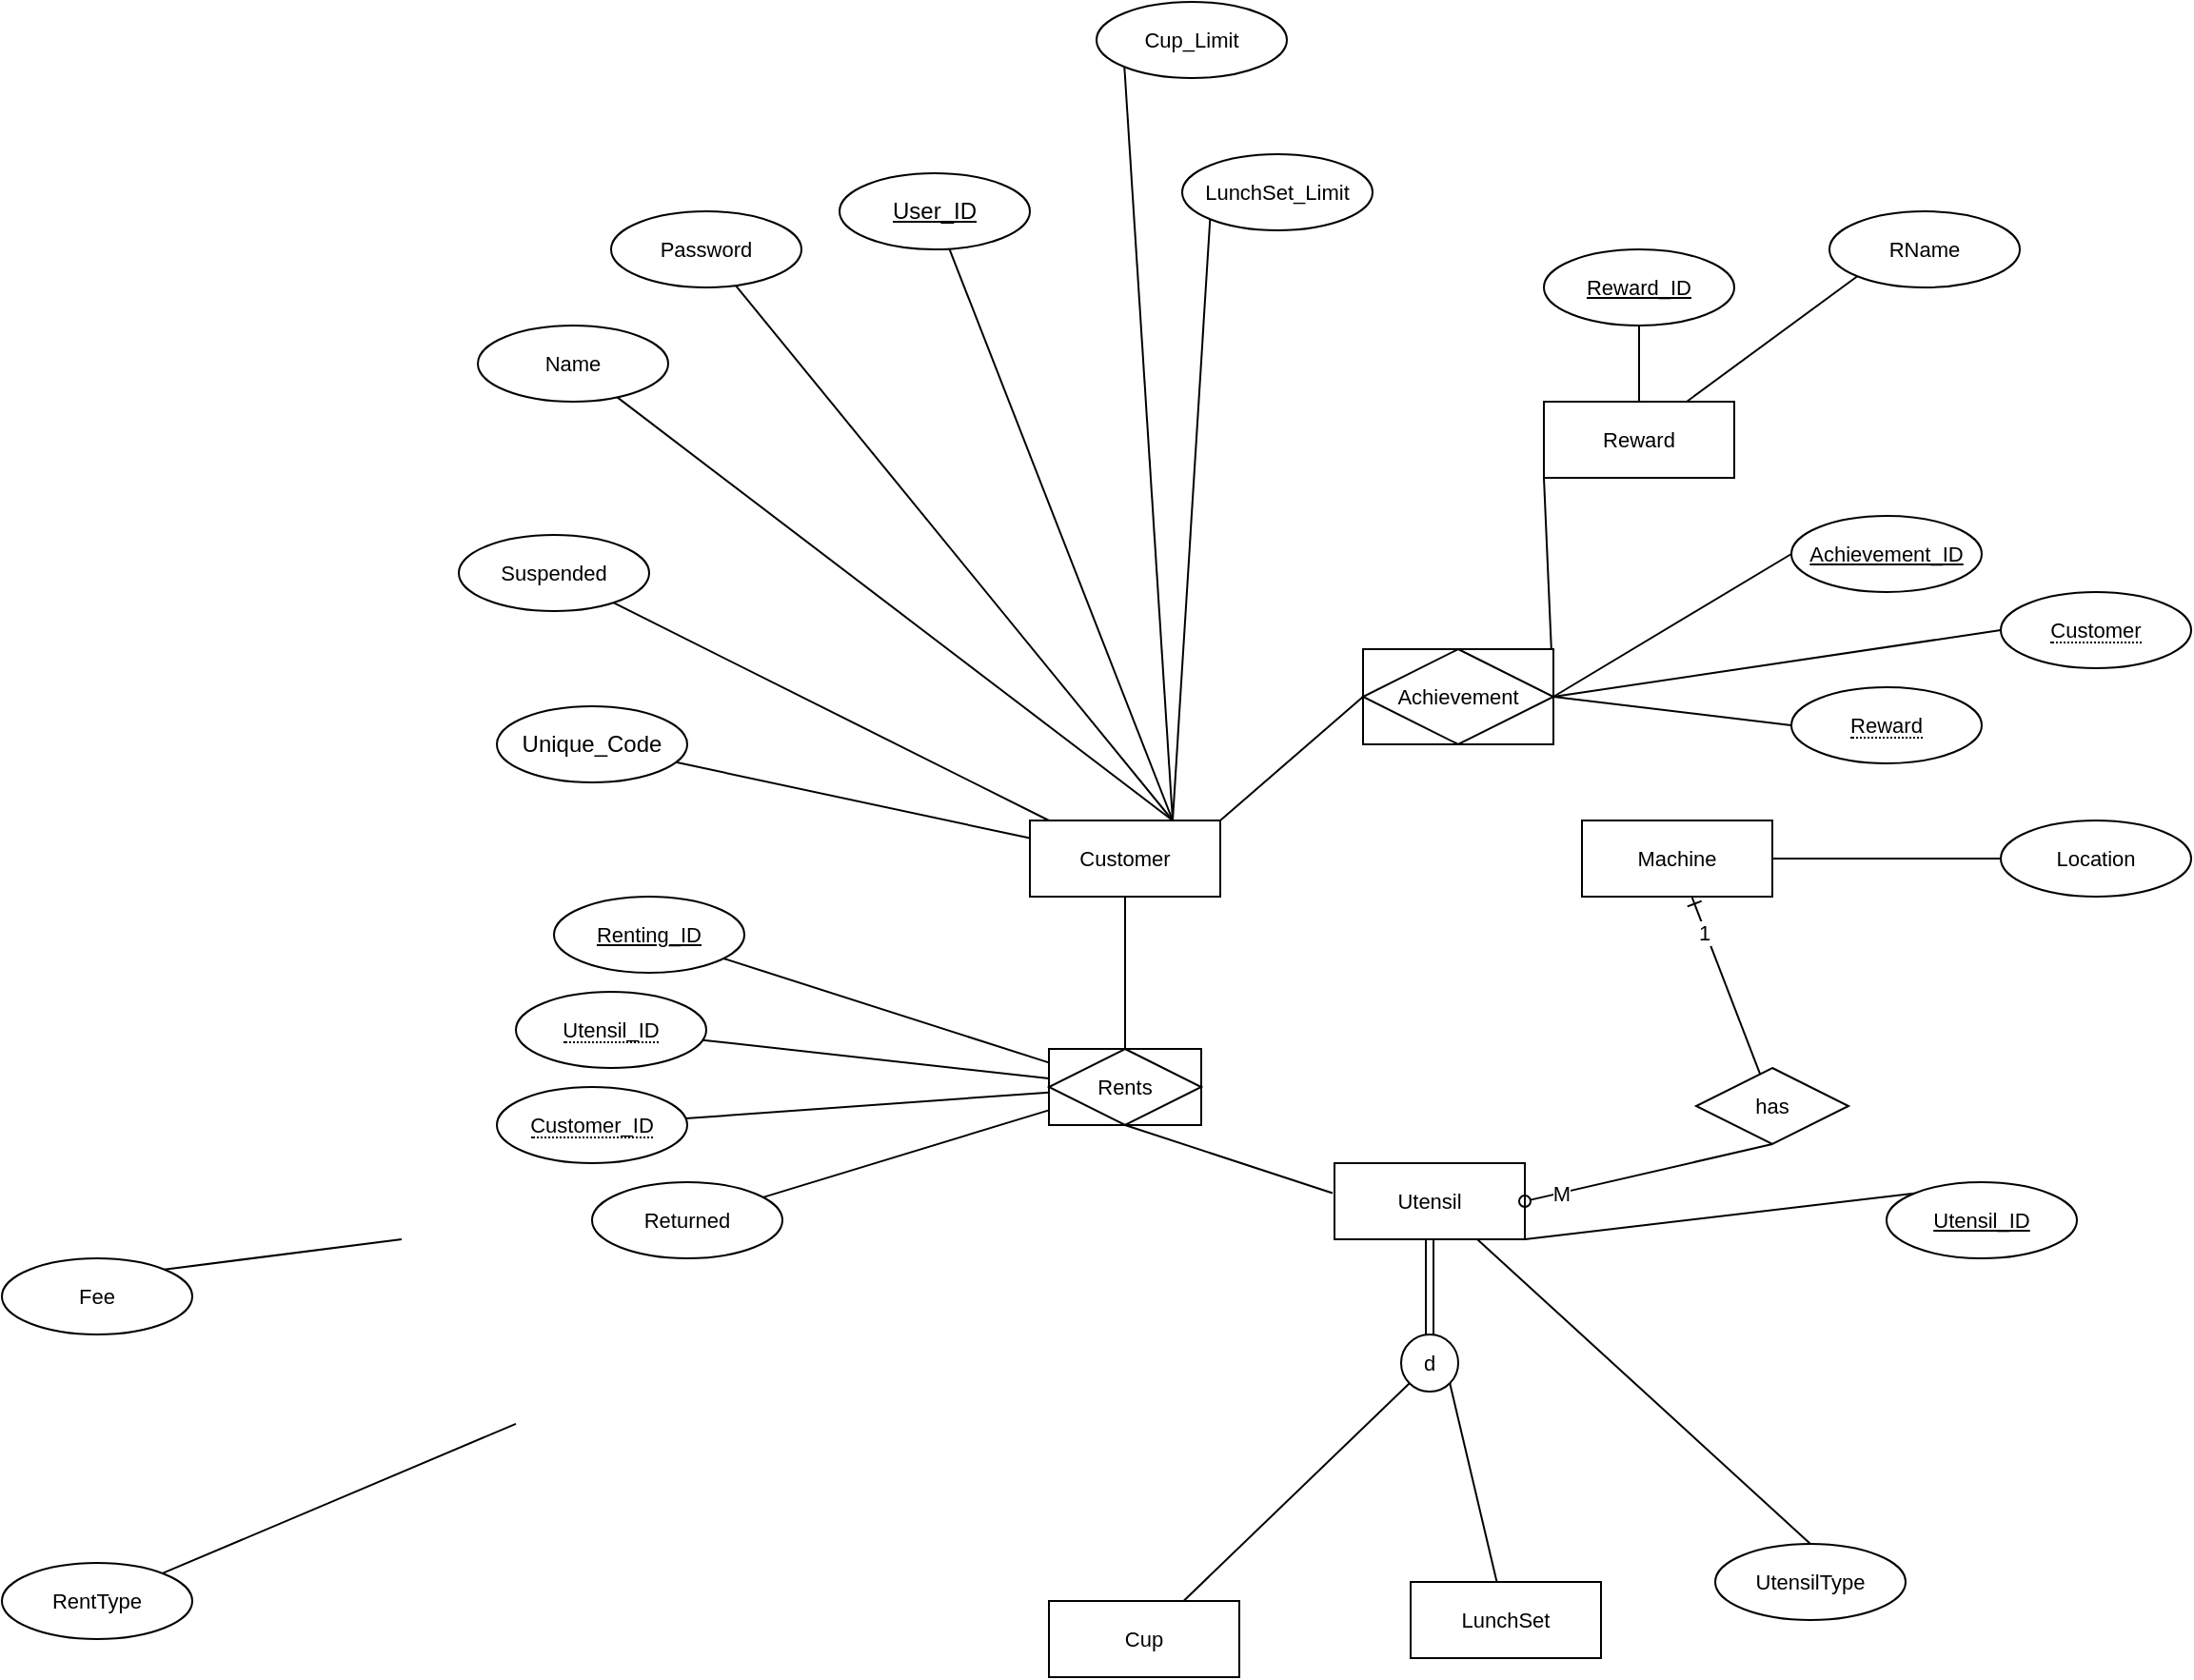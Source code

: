 <mxfile version="24.4.8" type="github" pages="3">
  <diagram id="R2lEEEUBdFMjLlhIrx00" name="Page-1">
    <mxGraphModel dx="1028" dy="529" grid="1" gridSize="10" guides="1" tooltips="1" connect="1" arrows="1" fold="1" page="1" pageScale="1" pageWidth="3300" pageHeight="4681" math="0" shadow="0" extFonts="Permanent Marker^https://fonts.googleapis.com/css?family=Permanent+Marker">
      <root>
        <mxCell id="0" />
        <mxCell id="1" parent="0" />
        <mxCell id="E70gCUQWQF6eJFeZjDCX-4" value="" style="rounded=0;orthogonalLoop=1;jettySize=auto;html=1;endArrow=none;endFill=0;entryX=0.75;entryY=0;entryDx=0;entryDy=0;" parent="1" source="E70gCUQWQF6eJFeZjDCX-3" target="n6jcmOge1NITZxQGP7H6-11" edge="1">
          <mxGeometry relative="1" as="geometry" />
        </mxCell>
        <mxCell id="E70gCUQWQF6eJFeZjDCX-3" value="&lt;u&gt;User_ID&lt;/u&gt;" style="ellipse;whiteSpace=wrap;html=1;align=center;" parent="1" vertex="1">
          <mxGeometry x="630" y="280" width="100" height="40" as="geometry" />
        </mxCell>
        <mxCell id="n6jcmOge1NITZxQGP7H6-2" value="" style="edgeStyle=none;rounded=0;orthogonalLoop=1;jettySize=auto;html=1;strokeColor=default;align=center;verticalAlign=middle;fontFamily=Helvetica;fontSize=11;fontColor=default;labelBackgroundColor=default;endArrow=none;endFill=0;entryX=0.75;entryY=0;entryDx=0;entryDy=0;" parent="1" source="n6jcmOge1NITZxQGP7H6-1" target="n6jcmOge1NITZxQGP7H6-11" edge="1">
          <mxGeometry relative="1" as="geometry" />
        </mxCell>
        <mxCell id="n6jcmOge1NITZxQGP7H6-1" value="Name" style="ellipse;whiteSpace=wrap;html=1;align=center;fontFamily=Helvetica;fontSize=11;fontColor=default;labelBackgroundColor=default;" parent="1" vertex="1">
          <mxGeometry x="440" y="360" width="100" height="40" as="geometry" />
        </mxCell>
        <mxCell id="n6jcmOge1NITZxQGP7H6-5" value="" style="edgeStyle=none;rounded=0;orthogonalLoop=1;jettySize=auto;html=1;strokeColor=default;align=center;verticalAlign=middle;fontFamily=Helvetica;fontSize=11;fontColor=default;labelBackgroundColor=default;endArrow=none;endFill=0;entryX=0.75;entryY=0;entryDx=0;entryDy=0;" parent="1" source="n6jcmOge1NITZxQGP7H6-3" target="n6jcmOge1NITZxQGP7H6-11" edge="1">
          <mxGeometry relative="1" as="geometry">
            <mxPoint x="1040.0" y="450" as="targetPoint" />
          </mxGeometry>
        </mxCell>
        <mxCell id="n6jcmOge1NITZxQGP7H6-3" value="Password" style="ellipse;whiteSpace=wrap;html=1;align=center;fontFamily=Helvetica;fontSize=11;fontColor=default;labelBackgroundColor=default;" parent="1" vertex="1">
          <mxGeometry x="510" y="300" width="100" height="40" as="geometry" />
        </mxCell>
        <mxCell id="n6jcmOge1NITZxQGP7H6-32" value="" style="edgeStyle=none;rounded=0;orthogonalLoop=1;jettySize=auto;html=1;strokeColor=default;align=center;verticalAlign=middle;fontFamily=Helvetica;fontSize=11;fontColor=default;labelBackgroundColor=default;endArrow=none;endFill=0;" parent="1" source="n6jcmOge1NITZxQGP7H6-11" target="n6jcmOge1NITZxQGP7H6-31" edge="1">
          <mxGeometry relative="1" as="geometry" />
        </mxCell>
        <mxCell id="YFFRvsTaFeTM-if4tQOU-15" style="edgeStyle=none;rounded=0;orthogonalLoop=1;jettySize=auto;html=1;exitX=1;exitY=0;exitDx=0;exitDy=0;entryX=0;entryY=0.5;entryDx=0;entryDy=0;strokeColor=default;align=center;verticalAlign=middle;fontFamily=Helvetica;fontSize=11;fontColor=default;labelBackgroundColor=default;endArrow=none;endFill=0;" parent="1" source="n6jcmOge1NITZxQGP7H6-11" target="YFFRvsTaFeTM-if4tQOU-14" edge="1">
          <mxGeometry relative="1" as="geometry" />
        </mxCell>
        <mxCell id="n6jcmOge1NITZxQGP7H6-11" value="Customer" style="whiteSpace=wrap;html=1;align=center;fontFamily=Helvetica;fontSize=11;fontColor=default;labelBackgroundColor=default;" parent="1" vertex="1">
          <mxGeometry x="730" y="620" width="100" height="40" as="geometry" />
        </mxCell>
        <mxCell id="n6jcmOge1NITZxQGP7H6-13" value="Machine" style="whiteSpace=wrap;html=1;align=center;fontFamily=Helvetica;fontSize=11;fontColor=default;labelBackgroundColor=default;" parent="1" vertex="1">
          <mxGeometry x="1020" y="620" width="100" height="40" as="geometry" />
        </mxCell>
        <mxCell id="Fodx7UJMg-QFuo_mbWx7-2" value="" style="rounded=0;orthogonalLoop=1;jettySize=auto;html=1;endArrow=none;endFill=0;shape=link;" parent="1" source="n6jcmOge1NITZxQGP7H6-15" target="Fodx7UJMg-QFuo_mbWx7-1" edge="1">
          <mxGeometry relative="1" as="geometry" />
        </mxCell>
        <mxCell id="n6jcmOge1NITZxQGP7H6-15" value="Utensil" style="whiteSpace=wrap;html=1;align=center;fontFamily=Helvetica;fontSize=11;fontColor=default;labelBackgroundColor=default;" parent="1" vertex="1">
          <mxGeometry x="890" y="800" width="100" height="40" as="geometry" />
        </mxCell>
        <mxCell id="n6jcmOge1NITZxQGP7H6-29" style="edgeStyle=none;rounded=0;orthogonalLoop=1;jettySize=auto;html=1;exitX=0.5;exitY=1;exitDx=0;exitDy=0;entryX=1;entryY=0.5;entryDx=0;entryDy=0;strokeColor=default;align=center;verticalAlign=middle;fontFamily=Helvetica;fontSize=11;fontColor=default;labelBackgroundColor=default;endArrow=oval;endFill=0;" parent="1" source="n6jcmOge1NITZxQGP7H6-25" target="n6jcmOge1NITZxQGP7H6-15" edge="1">
          <mxGeometry relative="1" as="geometry" />
        </mxCell>
        <mxCell id="n6jcmOge1NITZxQGP7H6-34" value="M" style="edgeLabel;html=1;align=center;verticalAlign=middle;resizable=0;points=[];fontFamily=Helvetica;fontSize=11;fontColor=default;labelBackgroundColor=default;" parent="n6jcmOge1NITZxQGP7H6-29" vertex="1" connectable="0">
          <mxGeometry x="0.71" relative="1" as="geometry">
            <mxPoint as="offset" />
          </mxGeometry>
        </mxCell>
        <mxCell id="n6jcmOge1NITZxQGP7H6-30" value="" style="edgeStyle=none;rounded=0;orthogonalLoop=1;jettySize=auto;html=1;strokeColor=default;align=center;verticalAlign=middle;fontFamily=Helvetica;fontSize=11;fontColor=default;labelBackgroundColor=default;endArrow=ERone;endFill=0;" parent="1" source="n6jcmOge1NITZxQGP7H6-25" target="n6jcmOge1NITZxQGP7H6-13" edge="1">
          <mxGeometry relative="1" as="geometry" />
        </mxCell>
        <mxCell id="n6jcmOge1NITZxQGP7H6-35" value="1" style="edgeLabel;html=1;align=center;verticalAlign=middle;resizable=0;points=[];fontFamily=Helvetica;fontSize=11;fontColor=default;labelBackgroundColor=default;" parent="n6jcmOge1NITZxQGP7H6-30" vertex="1" connectable="0">
          <mxGeometry x="0.614" y="1" relative="1" as="geometry">
            <mxPoint as="offset" />
          </mxGeometry>
        </mxCell>
        <mxCell id="n6jcmOge1NITZxQGP7H6-25" value="has" style="shape=rhombus;perimeter=rhombusPerimeter;whiteSpace=wrap;html=1;align=center;fontFamily=Helvetica;fontSize=11;fontColor=default;labelBackgroundColor=default;" parent="1" vertex="1">
          <mxGeometry x="1080" y="750" width="80" height="40" as="geometry" />
        </mxCell>
        <mxCell id="n6jcmOge1NITZxQGP7H6-31" value="Rents" style="shape=associativeEntity;whiteSpace=wrap;html=1;align=center;fontFamily=Helvetica;fontSize=11;fontColor=default;labelBackgroundColor=default;" parent="1" vertex="1">
          <mxGeometry x="740" y="740" width="80" height="40" as="geometry" />
        </mxCell>
        <mxCell id="n6jcmOge1NITZxQGP7H6-33" style="edgeStyle=none;rounded=0;orthogonalLoop=1;jettySize=auto;html=1;exitX=0.5;exitY=1;exitDx=0;exitDy=0;entryX=-0.01;entryY=0.393;entryDx=0;entryDy=0;entryPerimeter=0;strokeColor=default;align=center;verticalAlign=middle;fontFamily=Helvetica;fontSize=11;fontColor=default;labelBackgroundColor=default;endArrow=none;endFill=0;" parent="1" source="n6jcmOge1NITZxQGP7H6-31" target="n6jcmOge1NITZxQGP7H6-15" edge="1">
          <mxGeometry relative="1" as="geometry" />
        </mxCell>
        <mxCell id="n6jcmOge1NITZxQGP7H6-42" value="" style="edgeStyle=none;rounded=0;orthogonalLoop=1;jettySize=auto;html=1;strokeColor=default;align=center;verticalAlign=middle;fontFamily=Helvetica;fontSize=11;fontColor=default;labelBackgroundColor=default;endArrow=none;endFill=0;" parent="1" source="n6jcmOge1NITZxQGP7H6-41" target="n6jcmOge1NITZxQGP7H6-31" edge="1">
          <mxGeometry relative="1" as="geometry" />
        </mxCell>
        <mxCell id="n6jcmOge1NITZxQGP7H6-41" value="&lt;u&gt;Renting_ID&lt;/u&gt;" style="ellipse;whiteSpace=wrap;html=1;align=center;fontFamily=Helvetica;fontSize=11;fontColor=default;labelBackgroundColor=default;" parent="1" vertex="1">
          <mxGeometry x="480" y="660" width="100" height="40" as="geometry" />
        </mxCell>
        <mxCell id="n6jcmOge1NITZxQGP7H6-43" value="&lt;u&gt;Utensil_ID&lt;/u&gt;" style="ellipse;whiteSpace=wrap;html=1;align=center;fontFamily=Helvetica;fontSize=11;fontColor=default;labelBackgroundColor=default;" parent="1" vertex="1">
          <mxGeometry x="1180" y="810" width="100" height="40" as="geometry" />
        </mxCell>
        <mxCell id="n6jcmOge1NITZxQGP7H6-44" style="edgeStyle=none;rounded=0;orthogonalLoop=1;jettySize=auto;html=1;exitX=1;exitY=1;exitDx=0;exitDy=0;entryX=0;entryY=0;entryDx=0;entryDy=0;strokeColor=default;align=center;verticalAlign=middle;fontFamily=Helvetica;fontSize=11;fontColor=default;labelBackgroundColor=default;endArrow=none;endFill=0;" parent="1" source="n6jcmOge1NITZxQGP7H6-15" target="n6jcmOge1NITZxQGP7H6-43" edge="1">
          <mxGeometry relative="1" as="geometry" />
        </mxCell>
        <mxCell id="n6jcmOge1NITZxQGP7H6-52" value="" style="edgeStyle=none;rounded=0;orthogonalLoop=1;jettySize=auto;html=1;strokeColor=default;align=center;verticalAlign=middle;fontFamily=Helvetica;fontSize=11;fontColor=default;labelBackgroundColor=default;endArrow=none;endFill=0;" parent="1" source="n6jcmOge1NITZxQGP7H6-50" target="n6jcmOge1NITZxQGP7H6-31" edge="1">
          <mxGeometry relative="1" as="geometry" />
        </mxCell>
        <mxCell id="n6jcmOge1NITZxQGP7H6-50" value="&lt;span style=&quot;border-bottom: 1px dotted&quot;&gt;Utensil_ID&lt;/span&gt;" style="whiteSpace=wrap;html=1;align=center;fontFamily=Helvetica;fontSize=11;fontColor=default;labelBackgroundColor=default;shape=ellipse;margin=3;perimeter=ellipsePerimeter;" parent="1" vertex="1">
          <mxGeometry x="460" y="710" width="100" height="40" as="geometry" />
        </mxCell>
        <mxCell id="n6jcmOge1NITZxQGP7H6-54" value="" style="edgeStyle=none;rounded=0;orthogonalLoop=1;jettySize=auto;html=1;strokeColor=default;align=center;verticalAlign=middle;fontFamily=Helvetica;fontSize=11;fontColor=default;labelBackgroundColor=default;endArrow=none;endFill=0;" parent="1" source="n6jcmOge1NITZxQGP7H6-53" target="n6jcmOge1NITZxQGP7H6-31" edge="1">
          <mxGeometry relative="1" as="geometry" />
        </mxCell>
        <mxCell id="n6jcmOge1NITZxQGP7H6-53" value="&lt;span style=&quot;border-bottom: 1px dotted&quot;&gt;Customer_ID&lt;/span&gt;" style="ellipse;whiteSpace=wrap;html=1;align=center;fontFamily=Helvetica;fontSize=11;fontColor=default;labelBackgroundColor=default;" parent="1" vertex="1">
          <mxGeometry x="450" y="760" width="100" height="40" as="geometry" />
        </mxCell>
        <mxCell id="oZDBKAC2Px2fv1SUga_N-3" value="" style="edgeStyle=none;rounded=0;orthogonalLoop=1;jettySize=auto;html=1;strokeColor=default;align=center;verticalAlign=middle;fontFamily=Helvetica;fontSize=11;fontColor=default;labelBackgroundColor=default;endArrow=none;endFill=0;" parent="1" source="oZDBKAC2Px2fv1SUga_N-2" edge="1">
          <mxGeometry relative="1" as="geometry">
            <mxPoint x="460.0" y="936.923" as="targetPoint" />
          </mxGeometry>
        </mxCell>
        <mxCell id="oZDBKAC2Px2fv1SUga_N-2" value="RentType" style="ellipse;whiteSpace=wrap;html=1;align=center;fontFamily=Helvetica;fontSize=11;fontColor=default;labelBackgroundColor=default;" parent="1" vertex="1">
          <mxGeometry x="190" y="1010" width="100" height="40" as="geometry" />
        </mxCell>
        <mxCell id="oZDBKAC2Px2fv1SUga_N-9" style="edgeStyle=none;rounded=0;orthogonalLoop=1;jettySize=auto;html=1;exitX=0.5;exitY=0;exitDx=0;exitDy=0;entryX=0.75;entryY=1;entryDx=0;entryDy=0;strokeColor=default;align=center;verticalAlign=middle;fontFamily=Helvetica;fontSize=11;fontColor=default;labelBackgroundColor=default;endArrow=none;endFill=0;" parent="1" source="oZDBKAC2Px2fv1SUga_N-7" target="n6jcmOge1NITZxQGP7H6-15" edge="1">
          <mxGeometry relative="1" as="geometry" />
        </mxCell>
        <mxCell id="oZDBKAC2Px2fv1SUga_N-7" value="UtensilType" style="ellipse;whiteSpace=wrap;html=1;align=center;fontFamily=Helvetica;fontSize=11;fontColor=default;labelBackgroundColor=default;" parent="1" vertex="1">
          <mxGeometry x="1090" y="1000" width="100" height="40" as="geometry" />
        </mxCell>
        <mxCell id="oZDBKAC2Px2fv1SUga_N-11" value="" style="edgeStyle=none;rounded=0;orthogonalLoop=1;jettySize=auto;html=1;strokeColor=default;align=center;verticalAlign=middle;fontFamily=Helvetica;fontSize=11;fontColor=default;labelBackgroundColor=default;endArrow=none;endFill=0;" parent="1" source="oZDBKAC2Px2fv1SUga_N-10" target="n6jcmOge1NITZxQGP7H6-13" edge="1">
          <mxGeometry relative="1" as="geometry" />
        </mxCell>
        <mxCell id="oZDBKAC2Px2fv1SUga_N-10" value="Location" style="ellipse;whiteSpace=wrap;html=1;align=center;fontFamily=Helvetica;fontSize=11;fontColor=default;labelBackgroundColor=default;" parent="1" vertex="1">
          <mxGeometry x="1240" y="620" width="100" height="40" as="geometry" />
        </mxCell>
        <mxCell id="YFFRvsTaFeTM-if4tQOU-2" value="" style="rounded=0;orthogonalLoop=1;jettySize=auto;html=1;endArrow=none;endFill=0;" parent="1" source="YFFRvsTaFeTM-if4tQOU-1" target="n6jcmOge1NITZxQGP7H6-11" edge="1">
          <mxGeometry relative="1" as="geometry" />
        </mxCell>
        <mxCell id="YFFRvsTaFeTM-if4tQOU-1" value="Unique_Code" style="ellipse;whiteSpace=wrap;html=1;align=center;" parent="1" vertex="1">
          <mxGeometry x="450" y="560" width="100" height="40" as="geometry" />
        </mxCell>
        <mxCell id="YFFRvsTaFeTM-if4tQOU-5" value="" style="edgeStyle=none;rounded=0;orthogonalLoop=1;jettySize=auto;html=1;strokeColor=default;align=center;verticalAlign=middle;fontFamily=Helvetica;fontSize=11;fontColor=default;labelBackgroundColor=default;endArrow=none;endFill=0;" parent="1" source="YFFRvsTaFeTM-if4tQOU-4" target="n6jcmOge1NITZxQGP7H6-11" edge="1">
          <mxGeometry relative="1" as="geometry" />
        </mxCell>
        <mxCell id="YFFRvsTaFeTM-if4tQOU-4" value="Suspended" style="ellipse;whiteSpace=wrap;html=1;align=center;fontFamily=Helvetica;fontSize=11;fontColor=default;labelBackgroundColor=default;" parent="1" vertex="1">
          <mxGeometry x="430" y="470" width="100" height="40" as="geometry" />
        </mxCell>
        <mxCell id="YFFRvsTaFeTM-if4tQOU-7" style="edgeStyle=none;rounded=0;orthogonalLoop=1;jettySize=auto;html=1;exitX=1;exitY=0;exitDx=0;exitDy=0;strokeColor=default;align=center;verticalAlign=middle;fontFamily=Helvetica;fontSize=11;fontColor=default;labelBackgroundColor=default;endArrow=none;endFill=0;" parent="1" source="YFFRvsTaFeTM-if4tQOU-6" edge="1">
          <mxGeometry relative="1" as="geometry">
            <mxPoint x="400" y="840" as="targetPoint" />
          </mxGeometry>
        </mxCell>
        <mxCell id="YFFRvsTaFeTM-if4tQOU-6" value="Fee" style="ellipse;whiteSpace=wrap;html=1;align=center;fontFamily=Helvetica;fontSize=11;fontColor=default;labelBackgroundColor=default;" parent="1" vertex="1">
          <mxGeometry x="190" y="850" width="100" height="40" as="geometry" />
        </mxCell>
        <mxCell id="YFFRvsTaFeTM-if4tQOU-9" value="" style="edgeStyle=none;rounded=0;orthogonalLoop=1;jettySize=auto;html=1;strokeColor=default;align=center;verticalAlign=middle;fontFamily=Helvetica;fontSize=11;fontColor=default;labelBackgroundColor=default;endArrow=none;endFill=0;" parent="1" source="YFFRvsTaFeTM-if4tQOU-8" target="n6jcmOge1NITZxQGP7H6-31" edge="1">
          <mxGeometry relative="1" as="geometry" />
        </mxCell>
        <mxCell id="YFFRvsTaFeTM-if4tQOU-8" value="Returned" style="ellipse;whiteSpace=wrap;html=1;align=center;fontFamily=Helvetica;fontSize=11;fontColor=default;labelBackgroundColor=default;" parent="1" vertex="1">
          <mxGeometry x="500" y="810" width="100" height="40" as="geometry" />
        </mxCell>
        <mxCell id="YFFRvsTaFeTM-if4tQOU-11" style="edgeStyle=none;rounded=0;orthogonalLoop=1;jettySize=auto;html=1;exitX=0;exitY=1;exitDx=0;exitDy=0;entryX=0.75;entryY=0;entryDx=0;entryDy=0;strokeColor=default;align=center;verticalAlign=middle;fontFamily=Helvetica;fontSize=11;fontColor=default;labelBackgroundColor=default;endArrow=none;endFill=0;" parent="1" source="YFFRvsTaFeTM-if4tQOU-10" target="n6jcmOge1NITZxQGP7H6-11" edge="1">
          <mxGeometry relative="1" as="geometry" />
        </mxCell>
        <mxCell id="YFFRvsTaFeTM-if4tQOU-10" value="LunchSet_Limit" style="ellipse;whiteSpace=wrap;html=1;align=center;fontFamily=Helvetica;fontSize=11;fontColor=default;labelBackgroundColor=default;" parent="1" vertex="1">
          <mxGeometry x="810" y="270" width="100" height="40" as="geometry" />
        </mxCell>
        <mxCell id="YFFRvsTaFeTM-if4tQOU-12" value="Reward" style="whiteSpace=wrap;html=1;align=center;fontFamily=Helvetica;fontSize=11;fontColor=default;labelBackgroundColor=default;" parent="1" vertex="1">
          <mxGeometry x="1000" y="400" width="100" height="40" as="geometry" />
        </mxCell>
        <mxCell id="YFFRvsTaFeTM-if4tQOU-16" style="edgeStyle=none;rounded=0;orthogonalLoop=1;jettySize=auto;html=1;exitX=1;exitY=0.5;exitDx=0;exitDy=0;entryX=0;entryY=1;entryDx=0;entryDy=0;strokeColor=default;align=center;verticalAlign=middle;fontFamily=Helvetica;fontSize=11;fontColor=default;labelBackgroundColor=default;endArrow=none;endFill=0;" parent="1" source="YFFRvsTaFeTM-if4tQOU-14" target="YFFRvsTaFeTM-if4tQOU-12" edge="1">
          <mxGeometry relative="1" as="geometry" />
        </mxCell>
        <mxCell id="YFFRvsTaFeTM-if4tQOU-14" value="Achievement" style="shape=associativeEntity;whiteSpace=wrap;html=1;align=center;fontFamily=Helvetica;fontSize=11;fontColor=default;labelBackgroundColor=default;" parent="1" vertex="1">
          <mxGeometry x="905" y="530" width="100" height="50" as="geometry" />
        </mxCell>
        <mxCell id="YFFRvsTaFeTM-if4tQOU-20" style="edgeStyle=none;rounded=0;orthogonalLoop=1;jettySize=auto;html=1;exitX=0;exitY=1;exitDx=0;exitDy=0;entryX=0.75;entryY=0;entryDx=0;entryDy=0;strokeColor=default;align=center;verticalAlign=middle;fontFamily=Helvetica;fontSize=11;fontColor=default;labelBackgroundColor=default;endArrow=none;endFill=0;" parent="1" source="YFFRvsTaFeTM-if4tQOU-17" target="YFFRvsTaFeTM-if4tQOU-12" edge="1">
          <mxGeometry relative="1" as="geometry" />
        </mxCell>
        <mxCell id="YFFRvsTaFeTM-if4tQOU-17" value="RName" style="ellipse;whiteSpace=wrap;html=1;align=center;fontFamily=Helvetica;fontSize=11;fontColor=default;labelBackgroundColor=default;" parent="1" vertex="1">
          <mxGeometry x="1150" y="300" width="100" height="40" as="geometry" />
        </mxCell>
        <mxCell id="YFFRvsTaFeTM-if4tQOU-19" value="" style="edgeStyle=none;rounded=0;orthogonalLoop=1;jettySize=auto;html=1;strokeColor=default;align=center;verticalAlign=middle;fontFamily=Helvetica;fontSize=11;fontColor=default;labelBackgroundColor=default;endArrow=none;endFill=0;" parent="1" source="YFFRvsTaFeTM-if4tQOU-18" target="YFFRvsTaFeTM-if4tQOU-12" edge="1">
          <mxGeometry relative="1" as="geometry" />
        </mxCell>
        <mxCell id="YFFRvsTaFeTM-if4tQOU-18" value="Reward_ID" style="whiteSpace=wrap;html=1;align=center;fontFamily=Helvetica;fontSize=11;fontColor=default;labelBackgroundColor=default;shape=ellipse;perimeter=ellipsePerimeter;fontStyle=4;" parent="1" vertex="1">
          <mxGeometry x="1000" y="320" width="100" height="40" as="geometry" />
        </mxCell>
        <mxCell id="YFFRvsTaFeTM-if4tQOU-23" style="edgeStyle=none;rounded=0;orthogonalLoop=1;jettySize=auto;html=1;exitX=0;exitY=0.5;exitDx=0;exitDy=0;entryX=1;entryY=0.5;entryDx=0;entryDy=0;strokeColor=default;align=center;verticalAlign=middle;fontFamily=Helvetica;fontSize=11;fontColor=default;labelBackgroundColor=default;endArrow=none;endFill=0;" parent="1" source="YFFRvsTaFeTM-if4tQOU-21" target="YFFRvsTaFeTM-if4tQOU-14" edge="1">
          <mxGeometry relative="1" as="geometry" />
        </mxCell>
        <mxCell id="YFFRvsTaFeTM-if4tQOU-21" value="Achievement_ID" style="whiteSpace=wrap;html=1;align=center;fontFamily=Helvetica;fontSize=11;fontColor=default;labelBackgroundColor=default;shape=ellipse;perimeter=ellipsePerimeter;fontStyle=4;" parent="1" vertex="1">
          <mxGeometry x="1130" y="460" width="100" height="40" as="geometry" />
        </mxCell>
        <mxCell id="YFFRvsTaFeTM-if4tQOU-26" style="edgeStyle=none;rounded=0;orthogonalLoop=1;jettySize=auto;html=1;exitX=0;exitY=0.5;exitDx=0;exitDy=0;strokeColor=default;align=center;verticalAlign=middle;fontFamily=Helvetica;fontSize=11;fontColor=default;labelBackgroundColor=default;endArrow=none;endFill=0;entryX=1;entryY=0.5;entryDx=0;entryDy=0;" parent="1" source="YFFRvsTaFeTM-if4tQOU-24" target="YFFRvsTaFeTM-if4tQOU-14" edge="1">
          <mxGeometry relative="1" as="geometry">
            <mxPoint x="1040" y="560" as="targetPoint" />
          </mxGeometry>
        </mxCell>
        <mxCell id="YFFRvsTaFeTM-if4tQOU-24" value="&lt;span style=&quot;border-bottom: 1px dotted&quot;&gt;Reward&lt;/span&gt;" style="ellipse;whiteSpace=wrap;html=1;align=center;fontFamily=Helvetica;fontSize=11;fontColor=default;labelBackgroundColor=default;" parent="1" vertex="1">
          <mxGeometry x="1130" y="550" width="100" height="40" as="geometry" />
        </mxCell>
        <mxCell id="YFFRvsTaFeTM-if4tQOU-28" style="edgeStyle=none;rounded=0;orthogonalLoop=1;jettySize=auto;html=1;exitX=0;exitY=0.5;exitDx=0;exitDy=0;entryX=1;entryY=0.5;entryDx=0;entryDy=0;strokeColor=default;align=center;verticalAlign=middle;fontFamily=Helvetica;fontSize=11;fontColor=default;labelBackgroundColor=default;endArrow=none;endFill=0;" parent="1" source="YFFRvsTaFeTM-if4tQOU-29" target="YFFRvsTaFeTM-if4tQOU-14" edge="1">
          <mxGeometry relative="1" as="geometry">
            <mxPoint x="1220" y="530.0" as="sourcePoint" />
          </mxGeometry>
        </mxCell>
        <mxCell id="YFFRvsTaFeTM-if4tQOU-29" value="&lt;span style=&quot;border-bottom: 1px dotted&quot;&gt;Customer&lt;/span&gt;" style="ellipse;whiteSpace=wrap;html=1;align=center;fontFamily=Helvetica;fontSize=11;fontColor=default;labelBackgroundColor=default;" parent="1" vertex="1">
          <mxGeometry x="1240" y="500" width="100" height="40" as="geometry" />
        </mxCell>
        <mxCell id="Fodx7UJMg-QFuo_mbWx7-3" style="rounded=0;orthogonalLoop=1;jettySize=auto;html=1;exitX=0;exitY=1;exitDx=0;exitDy=0;endArrow=none;endFill=0;" parent="1" source="Fodx7UJMg-QFuo_mbWx7-1" target="Fodx7UJMg-QFuo_mbWx7-4" edge="1">
          <mxGeometry relative="1" as="geometry">
            <mxPoint x="890" y="940" as="targetPoint" />
          </mxGeometry>
        </mxCell>
        <mxCell id="Fodx7UJMg-QFuo_mbWx7-5" style="edgeStyle=none;rounded=0;orthogonalLoop=1;jettySize=auto;html=1;exitX=1;exitY=1;exitDx=0;exitDy=0;strokeColor=default;align=center;verticalAlign=middle;fontFamily=Helvetica;fontSize=11;fontColor=default;labelBackgroundColor=default;endArrow=none;endFill=0;" parent="1" source="Fodx7UJMg-QFuo_mbWx7-1" target="Fodx7UJMg-QFuo_mbWx7-6" edge="1">
          <mxGeometry relative="1" as="geometry">
            <mxPoint x="970" y="1020" as="targetPoint" />
          </mxGeometry>
        </mxCell>
        <mxCell id="Fodx7UJMg-QFuo_mbWx7-1" value="d" style="ellipse;whiteSpace=wrap;html=1;fontSize=11;labelBackgroundColor=default;" parent="1" vertex="1">
          <mxGeometry x="925" y="890" width="30" height="30" as="geometry" />
        </mxCell>
        <mxCell id="Fodx7UJMg-QFuo_mbWx7-4" value="Cup" style="whiteSpace=wrap;html=1;align=center;fontFamily=Helvetica;fontSize=11;fontColor=default;labelBackgroundColor=default;" parent="1" vertex="1">
          <mxGeometry x="740" y="1030" width="100" height="40" as="geometry" />
        </mxCell>
        <mxCell id="Fodx7UJMg-QFuo_mbWx7-6" value="LunchSet" style="whiteSpace=wrap;html=1;align=center;fontFamily=Helvetica;fontSize=11;fontColor=default;labelBackgroundColor=default;" parent="1" vertex="1">
          <mxGeometry x="930" y="1020" width="100" height="40" as="geometry" />
        </mxCell>
        <mxCell id="bij9EnMipa68lf67c_gf-1" style="edgeStyle=none;rounded=0;orthogonalLoop=1;jettySize=auto;html=1;exitX=0;exitY=1;exitDx=0;exitDy=0;entryX=0.75;entryY=0;entryDx=0;entryDy=0;strokeColor=default;align=center;verticalAlign=middle;fontFamily=Helvetica;fontSize=11;fontColor=default;labelBackgroundColor=default;endArrow=none;endFill=0;" edge="1" parent="1" source="bij9EnMipa68lf67c_gf-2" target="n6jcmOge1NITZxQGP7H6-11">
          <mxGeometry relative="1" as="geometry">
            <mxPoint x="760" y="540" as="targetPoint" />
          </mxGeometry>
        </mxCell>
        <mxCell id="bij9EnMipa68lf67c_gf-2" value="Cup_Limit" style="ellipse;whiteSpace=wrap;html=1;align=center;fontFamily=Helvetica;fontSize=11;fontColor=default;labelBackgroundColor=default;" vertex="1" parent="1">
          <mxGeometry x="765" y="190" width="100" height="40" as="geometry" />
        </mxCell>
      </root>
    </mxGraphModel>
  </diagram>
  <diagram id="9Pv0CqFadwesaJm3Gwh7" name="第 2 页">
    <mxGraphModel dx="761" dy="392" grid="1" gridSize="10" guides="1" tooltips="1" connect="1" arrows="1" fold="1" page="1" pageScale="1" pageWidth="4681" pageHeight="3300" math="0" shadow="0">
      <root>
        <mxCell id="0" />
        <mxCell id="1" parent="0" />
        <mxCell id="2T6rF-7J-bUWmvF4dsz4-1" value="OPFrame" style="swimlane;fontStyle=1;align=center;verticalAlign=top;childLayout=stackLayout;horizontal=1;startSize=26;horizontalStack=0;resizeParent=1;resizeParentMax=0;resizeLast=0;collapsible=1;marginBottom=0;whiteSpace=wrap;html=1;fontFamily=Helvetica;fontSize=11;fontColor=default;labelBackgroundColor=default;" vertex="1" parent="1">
          <mxGeometry x="3170" y="1450" width="160" height="86" as="geometry" />
        </mxCell>
        <mxCell id="2T6rF-7J-bUWmvF4dsz4-2" value="- manager: OPManager" style="text;strokeColor=none;fillColor=none;align=left;verticalAlign=top;spacingLeft=4;spacingRight=4;overflow=hidden;rotatable=0;points=[[0,0.5],[1,0.5]];portConstraint=eastwest;whiteSpace=wrap;html=1;fontFamily=Helvetica;fontSize=11;fontColor=default;labelBackgroundColor=default;" vertex="1" parent="2T6rF-7J-bUWmvF4dsz4-1">
          <mxGeometry y="26" width="160" height="26" as="geometry" />
        </mxCell>
        <mxCell id="2T6rF-7J-bUWmvF4dsz4-3" value="" style="line;strokeWidth=1;fillColor=none;align=left;verticalAlign=middle;spacingTop=-1;spacingLeft=3;spacingRight=3;rotatable=0;labelPosition=right;points=[];portConstraint=eastwest;strokeColor=inherit;fontFamily=Helvetica;fontSize=11;fontColor=default;labelBackgroundColor=default;" vertex="1" parent="2T6rF-7J-bUWmvF4dsz4-1">
          <mxGeometry y="52" width="160" height="8" as="geometry" />
        </mxCell>
        <mxCell id="2T6rF-7J-bUWmvF4dsz4-4" value="+ method(type): type" style="text;strokeColor=none;fillColor=none;align=left;verticalAlign=top;spacingLeft=4;spacingRight=4;overflow=hidden;rotatable=0;points=[[0,0.5],[1,0.5]];portConstraint=eastwest;whiteSpace=wrap;html=1;fontFamily=Helvetica;fontSize=11;fontColor=default;labelBackgroundColor=default;" vertex="1" parent="2T6rF-7J-bUWmvF4dsz4-1">
          <mxGeometry y="60" width="160" height="26" as="geometry" />
        </mxCell>
        <mxCell id="ES0bfCYELIB0N1H5EJl6-5" value="OPManager" style="swimlane;fontStyle=1;align=center;verticalAlign=top;childLayout=stackLayout;horizontal=1;startSize=26;horizontalStack=0;resizeParent=1;resizeParentMax=0;resizeLast=0;collapsible=1;marginBottom=0;whiteSpace=wrap;html=1;fontFamily=Helvetica;fontSize=11;fontColor=default;labelBackgroundColor=default;" vertex="1" parent="1">
          <mxGeometry x="3460" y="1530" width="160" height="86" as="geometry" />
        </mxCell>
        <mxCell id="ES0bfCYELIB0N1H5EJl6-6" value="+ field: type" style="text;strokeColor=none;fillColor=none;align=left;verticalAlign=top;spacingLeft=4;spacingRight=4;overflow=hidden;rotatable=0;points=[[0,0.5],[1,0.5]];portConstraint=eastwest;whiteSpace=wrap;html=1;fontFamily=Helvetica;fontSize=11;fontColor=default;labelBackgroundColor=default;" vertex="1" parent="ES0bfCYELIB0N1H5EJl6-5">
          <mxGeometry y="26" width="160" height="26" as="geometry" />
        </mxCell>
        <mxCell id="ES0bfCYELIB0N1H5EJl6-7" value="" style="line;strokeWidth=1;fillColor=none;align=left;verticalAlign=middle;spacingTop=-1;spacingLeft=3;spacingRight=3;rotatable=0;labelPosition=right;points=[];portConstraint=eastwest;strokeColor=inherit;fontFamily=Helvetica;fontSize=11;fontColor=default;labelBackgroundColor=default;" vertex="1" parent="ES0bfCYELIB0N1H5EJl6-5">
          <mxGeometry y="52" width="160" height="8" as="geometry" />
        </mxCell>
        <mxCell id="ES0bfCYELIB0N1H5EJl6-8" value="+ method(type): type" style="text;strokeColor=none;fillColor=none;align=left;verticalAlign=top;spacingLeft=4;spacingRight=4;overflow=hidden;rotatable=0;points=[[0,0.5],[1,0.5]];portConstraint=eastwest;whiteSpace=wrap;html=1;fontFamily=Helvetica;fontSize=11;fontColor=default;labelBackgroundColor=default;" vertex="1" parent="ES0bfCYELIB0N1H5EJl6-5">
          <mxGeometry y="60" width="160" height="26" as="geometry" />
        </mxCell>
        <mxCell id="_f8uxQqlC0OO9bGF2MsI-1" value="所有Function的Code放這" style="text;html=1;align=center;verticalAlign=middle;whiteSpace=wrap;rounded=0;fontFamily=Helvetica;fontSize=11;fontColor=default;labelBackgroundColor=default;" vertex="1" parent="1">
          <mxGeometry x="3580" y="1500" width="130" height="30" as="geometry" />
        </mxCell>
        <mxCell id="_f8uxQqlC0OO9bGF2MsI-2" style="edgeStyle=none;rounded=0;orthogonalLoop=1;jettySize=auto;html=1;exitX=1;exitY=0.5;exitDx=0;exitDy=0;entryX=0;entryY=0;entryDx=0;entryDy=0;strokeColor=default;align=center;verticalAlign=middle;fontFamily=Helvetica;fontSize=11;fontColor=default;labelBackgroundColor=default;endArrow=none;endFill=0;" edge="1" parent="1" source="2T6rF-7J-bUWmvF4dsz4-2" target="ES0bfCYELIB0N1H5EJl6-5">
          <mxGeometry relative="1" as="geometry" />
        </mxCell>
      </root>
    </mxGraphModel>
  </diagram>
  <diagram id="Dj7HLXgyRzt6zqZD1bGl" name="第 3 页">
    <mxGraphModel dx="411" dy="212" grid="1" gridSize="10" guides="1" tooltips="1" connect="1" arrows="1" fold="1" page="1" pageScale="1" pageWidth="4681" pageHeight="3300" math="0" shadow="0">
      <root>
        <mxCell id="0" />
        <mxCell id="1" parent="0" />
        <mxCell id="E77G0smWw9pdfAryQws4-1" value="&lt;h1 style=&quot;margin-top: 0px;&quot;&gt;要實作的功能&lt;/h1&gt;&lt;p&gt;&lt;/p&gt;&lt;ul&gt;&lt;li&gt;Registration&lt;/li&gt;&lt;li&gt;Login&lt;/li&gt;&lt;li&gt;Rent&lt;/li&gt;&lt;li&gt;TurnBack&lt;/li&gt;&lt;li&gt;Give Rewards&lt;/li&gt;&lt;li&gt;依使用次數更改租借上限&lt;/li&gt;&lt;/ul&gt;&lt;p&gt;&lt;/p&gt;" style="text;html=1;whiteSpace=wrap;overflow=hidden;rounded=0;fontFamily=Helvetica;fontSize=11;fontColor=default;labelBackgroundColor=default;" parent="1" vertex="1">
          <mxGeometry x="430" y="220" width="180" height="150" as="geometry" />
        </mxCell>
      </root>
    </mxGraphModel>
  </diagram>
</mxfile>
